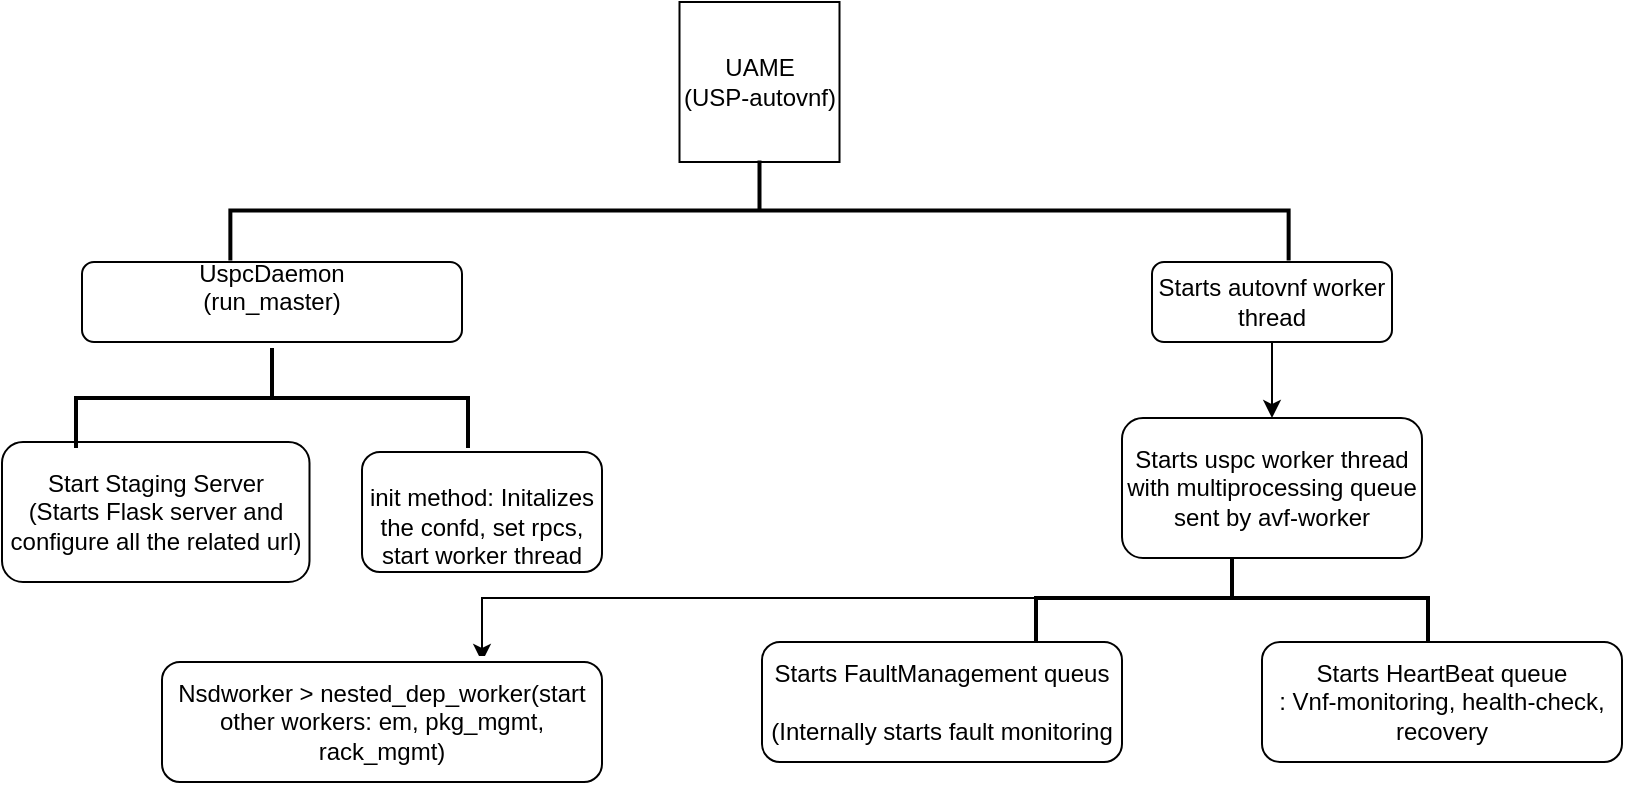 <mxfile version="13.2.6" type="github">
  <diagram id="KGuRnCBPqNZkWZdnxVRj" name="Page-1">
    <mxGraphModel dx="1632" dy="404" grid="1" gridSize="10" guides="1" tooltips="1" connect="1" arrows="1" fold="1" page="1" pageScale="1" pageWidth="850" pageHeight="1100" math="0" shadow="0">
      <root>
        <mxCell id="0" />
        <mxCell id="1" parent="0" />
        <mxCell id="nJfd-ZtKPq7GGZHj6Cou-1" value="&lt;div&gt;UAME&lt;/div&gt;&lt;div&gt;(USP-autovnf)&lt;br&gt;&lt;/div&gt;" style="whiteSpace=wrap;html=1;aspect=fixed;" parent="1" vertex="1">
          <mxGeometry x="328.75" width="80" height="80" as="geometry" />
        </mxCell>
        <mxCell id="nJfd-ZtKPq7GGZHj6Cou-4" value="" style="strokeWidth=2;html=1;shape=mxgraph.flowchart.annotation_2;align=left;labelPosition=right;pointerEvents=1;rotation=90;" parent="1" vertex="1">
          <mxGeometry x="343.75" y="-160.31" width="50" height="529.13" as="geometry" />
        </mxCell>
        <mxCell id="K1HABIInFFHajfVLy6Dy-7" style="edgeStyle=orthogonalEdgeStyle;rounded=0;orthogonalLoop=1;jettySize=auto;html=1;exitX=0.5;exitY=1;exitDx=0;exitDy=0;exitPerimeter=0;" edge="1" parent="1" source="nJfd-ZtKPq7GGZHj6Cou-7">
          <mxGeometry relative="1" as="geometry">
            <mxPoint x="230" y="330" as="targetPoint" />
            <Array as="points">
              <mxPoint x="230" y="298" />
            </Array>
          </mxGeometry>
        </mxCell>
        <mxCell id="K1HABIInFFHajfVLy6Dy-8" value="Text" style="edgeLabel;html=1;align=center;verticalAlign=middle;resizable=0;points=[];" vertex="1" connectable="0" parent="K1HABIInFFHajfVLy6Dy-7">
          <mxGeometry x="1" y="4" relative="1" as="geometry">
            <mxPoint x="-2" y="3" as="offset" />
          </mxGeometry>
        </mxCell>
        <mxCell id="nJfd-ZtKPq7GGZHj6Cou-7" value="" style="strokeWidth=2;html=1;shape=mxgraph.flowchart.annotation_2;align=left;labelPosition=right;pointerEvents=1;rotation=90;" parent="1" vertex="1">
          <mxGeometry x="580" y="200" width="50" height="196" as="geometry" />
        </mxCell>
        <mxCell id="nJfd-ZtKPq7GGZHj6Cou-9" value="&lt;div align=&quot;center&quot;&gt;UspcDaemon&lt;/div&gt;&lt;div align=&quot;center&quot;&gt;(run_master)&lt;/div&gt;&lt;div align=&quot;center&quot;&gt;&lt;br&gt;&lt;/div&gt;" style="rounded=1;whiteSpace=wrap;html=1;align=center;" parent="1" vertex="1">
          <mxGeometry x="30" y="130" width="190" height="40" as="geometry" />
        </mxCell>
        <mxCell id="nJfd-ZtKPq7GGZHj6Cou-13" value="&lt;div&gt;Start Staging Server&lt;/div&gt;&lt;div&gt;(Starts Flask server and configure all the related url)&lt;br&gt;&lt;/div&gt;" style="rounded=1;whiteSpace=wrap;html=1;" parent="1" vertex="1">
          <mxGeometry x="-10" y="220" width="153.75" height="70" as="geometry" />
        </mxCell>
        <mxCell id="nJfd-ZtKPq7GGZHj6Cou-23" value="" style="edgeStyle=orthogonalEdgeStyle;rounded=0;orthogonalLoop=1;jettySize=auto;html=1;" parent="1" source="nJfd-ZtKPq7GGZHj6Cou-16" target="nJfd-ZtKPq7GGZHj6Cou-18" edge="1">
          <mxGeometry relative="1" as="geometry" />
        </mxCell>
        <mxCell id="nJfd-ZtKPq7GGZHj6Cou-16" value="Starts autovnf worker thread" style="rounded=1;whiteSpace=wrap;html=1;" parent="1" vertex="1">
          <mxGeometry x="565" y="130" width="120" height="40" as="geometry" />
        </mxCell>
        <mxCell id="nJfd-ZtKPq7GGZHj6Cou-18" value="&lt;div&gt;Starts uspc worker thread with multiprocessing queue&lt;/div&gt;&lt;div&gt;sent by avf-worker&lt;/div&gt;" style="rounded=1;whiteSpace=wrap;html=1;" parent="1" vertex="1">
          <mxGeometry x="550" y="208" width="150" height="70" as="geometry" />
        </mxCell>
        <mxCell id="K1HABIInFFHajfVLy6Dy-1" value="&lt;div&gt;Starts FaultManagement queus&lt;/div&gt;&lt;div&gt;&lt;br&gt;&lt;/div&gt;&lt;div&gt;(Internally starts fault monitoring &lt;br&gt;&lt;/div&gt;" style="rounded=1;whiteSpace=wrap;html=1;" vertex="1" parent="1">
          <mxGeometry x="370" y="320" width="180" height="60" as="geometry" />
        </mxCell>
        <mxCell id="K1HABIInFFHajfVLy6Dy-3" value="&lt;div&gt;Starts HeartBeat queue&lt;/div&gt;: Vnf-monitoring, health-check, recovery" style="rounded=1;whiteSpace=wrap;html=1;" vertex="1" parent="1">
          <mxGeometry x="620" y="320" width="180" height="60" as="geometry" />
        </mxCell>
        <mxCell id="K1HABIInFFHajfVLy6Dy-5" value="&lt;br&gt;init method: Initalizes the confd, set rpcs, start worker thread&lt;br&gt;" style="rounded=1;whiteSpace=wrap;html=1;" vertex="1" parent="1">
          <mxGeometry x="170" y="225" width="120" height="60" as="geometry" />
        </mxCell>
        <mxCell id="K1HABIInFFHajfVLy6Dy-6" value="" style="strokeWidth=2;html=1;shape=mxgraph.flowchart.annotation_2;align=left;labelPosition=right;pointerEvents=1;rotation=90;" vertex="1" parent="1">
          <mxGeometry x="100" y="100" width="50" height="196" as="geometry" />
        </mxCell>
        <mxCell id="K1HABIInFFHajfVLy6Dy-9" value="Nsdworker &amp;gt; nested_dep_worker(start other workers: em, pkg_mgmt, rack_mgmt)" style="rounded=1;whiteSpace=wrap;html=1;" vertex="1" parent="1">
          <mxGeometry x="70" y="330" width="220" height="60" as="geometry" />
        </mxCell>
      </root>
    </mxGraphModel>
  </diagram>
</mxfile>
